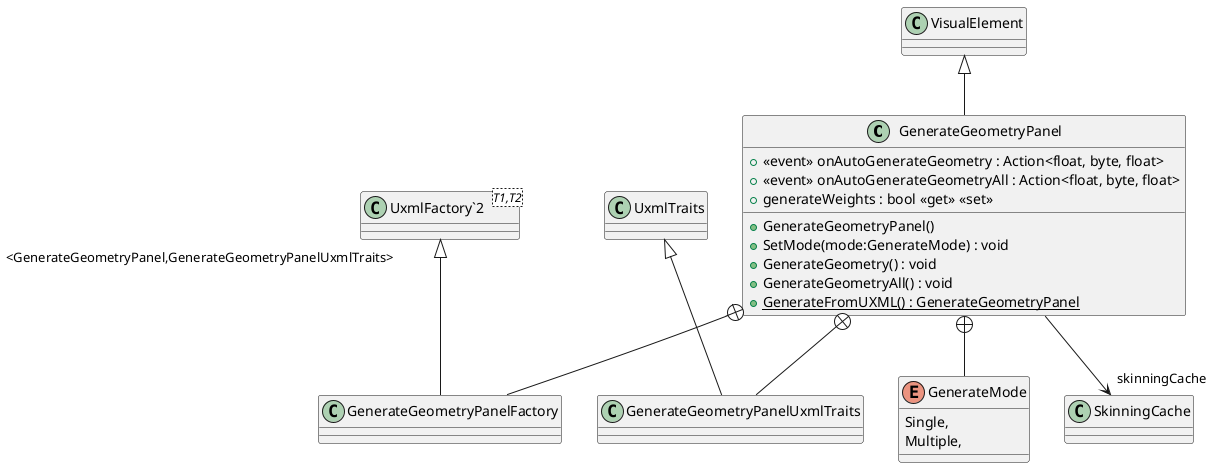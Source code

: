 @startuml
class GenerateGeometryPanel {
    +  <<event>> onAutoGenerateGeometry : Action<float, byte, float> 
    +  <<event>> onAutoGenerateGeometryAll : Action<float, byte, float> 
    + generateWeights : bool <<get>> <<set>>
    + GenerateGeometryPanel()
    + SetMode(mode:GenerateMode) : void
    + GenerateGeometry() : void
    + GenerateGeometryAll() : void
    + {static} GenerateFromUXML() : GenerateGeometryPanel
}
class GenerateGeometryPanelFactory {
}
class GenerateGeometryPanelUxmlTraits {
}
enum GenerateMode {
    Single,
    Multiple,
}
class "UxmlFactory`2"<T1,T2> {
}
VisualElement <|-- GenerateGeometryPanel
GenerateGeometryPanel --> "skinningCache" SkinningCache
GenerateGeometryPanel +-- GenerateGeometryPanelFactory
"UxmlFactory`2" "<GenerateGeometryPanel,GenerateGeometryPanelUxmlTraits>" <|-- GenerateGeometryPanelFactory
GenerateGeometryPanel +-- GenerateGeometryPanelUxmlTraits
UxmlTraits <|-- GenerateGeometryPanelUxmlTraits
GenerateGeometryPanel +-- GenerateMode
@enduml
